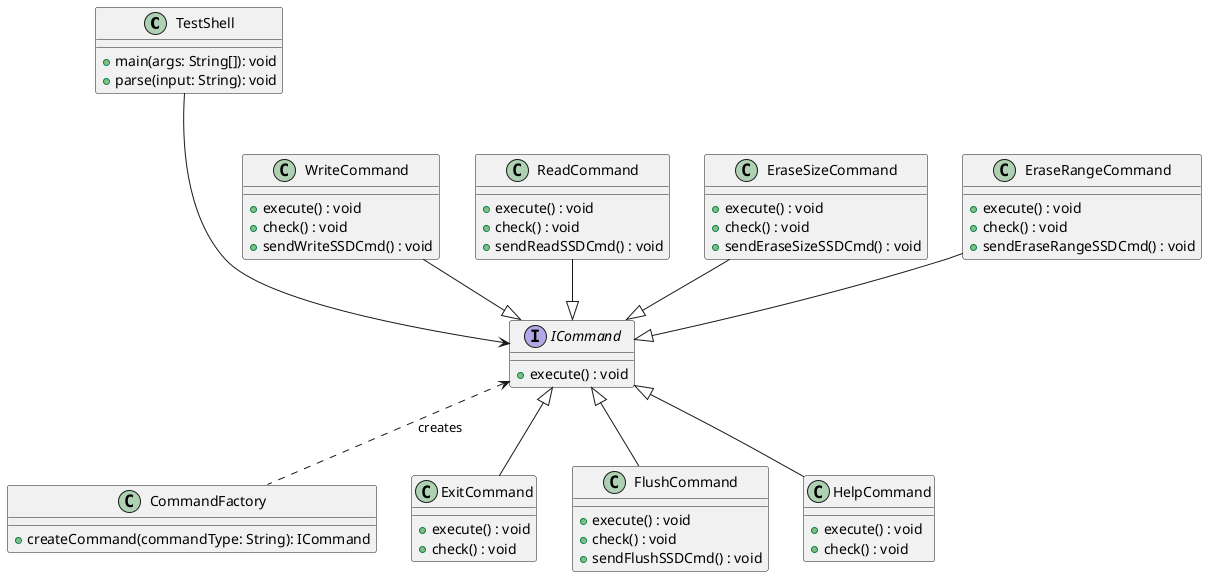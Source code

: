 @startuml

class TestShell {
  + main(args: String[]): void
  + parse(input: String): void
}

interface ICommand {
  + execute() : void
}

TestShell ---> ICommand

class WriteCommand {
  + execute() : void
  + check() : void
  + sendWriteSSDCmd() : void
}

class ReadCommand {
  + execute() : void
  + check() : void
  + sendReadSSDCmd() : void
}

class EraseSizeCommand {
  + execute() : void
  + check() : void
  + sendEraseSizeSSDCmd() : void
}

class EraseRangeCommand {
  + execute() : void
  + check() : void
  + sendEraseRangeSSDCmd() : void
}

class CommandFactory {
  + createCommand(commandType: String): ICommand
}

ICommand <.. CommandFactory : creates
ICommand <|-- ExitCommand
ICommand <|-- FlushCommand
ICommand <|-- HelpCommand

class ExitCommand {
  + execute() : void
  + check() : void
}

class FlushCommand {
  + execute() : void
  + check() : void
  + sendFlushSSDCmd() : void
}

class HelpCommand {
  + execute() : void
  + check() : void
}

EraseSizeCommand --|> ICommand
EraseRangeCommand --|> ICommand
ReadCommand --|> ICommand
WriteCommand --|> ICommand

@enduml